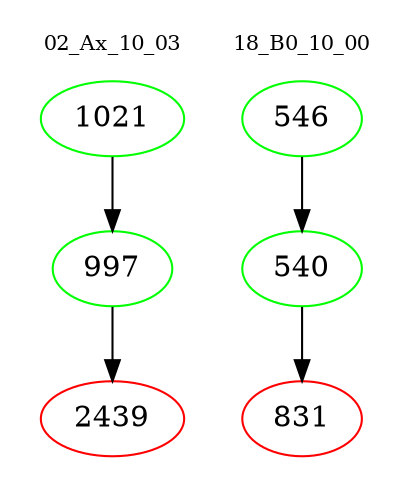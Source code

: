 digraph{
subgraph cluster_0 {
color = white
label = "02_Ax_10_03";
fontsize=10;
T0_1021 [label="1021", color="green"]
T0_1021 -> T0_997 [color="black"]
T0_997 [label="997", color="green"]
T0_997 -> T0_2439 [color="black"]
T0_2439 [label="2439", color="red"]
}
subgraph cluster_1 {
color = white
label = "18_B0_10_00";
fontsize=10;
T1_546 [label="546", color="green"]
T1_546 -> T1_540 [color="black"]
T1_540 [label="540", color="green"]
T1_540 -> T1_831 [color="black"]
T1_831 [label="831", color="red"]
}
}
